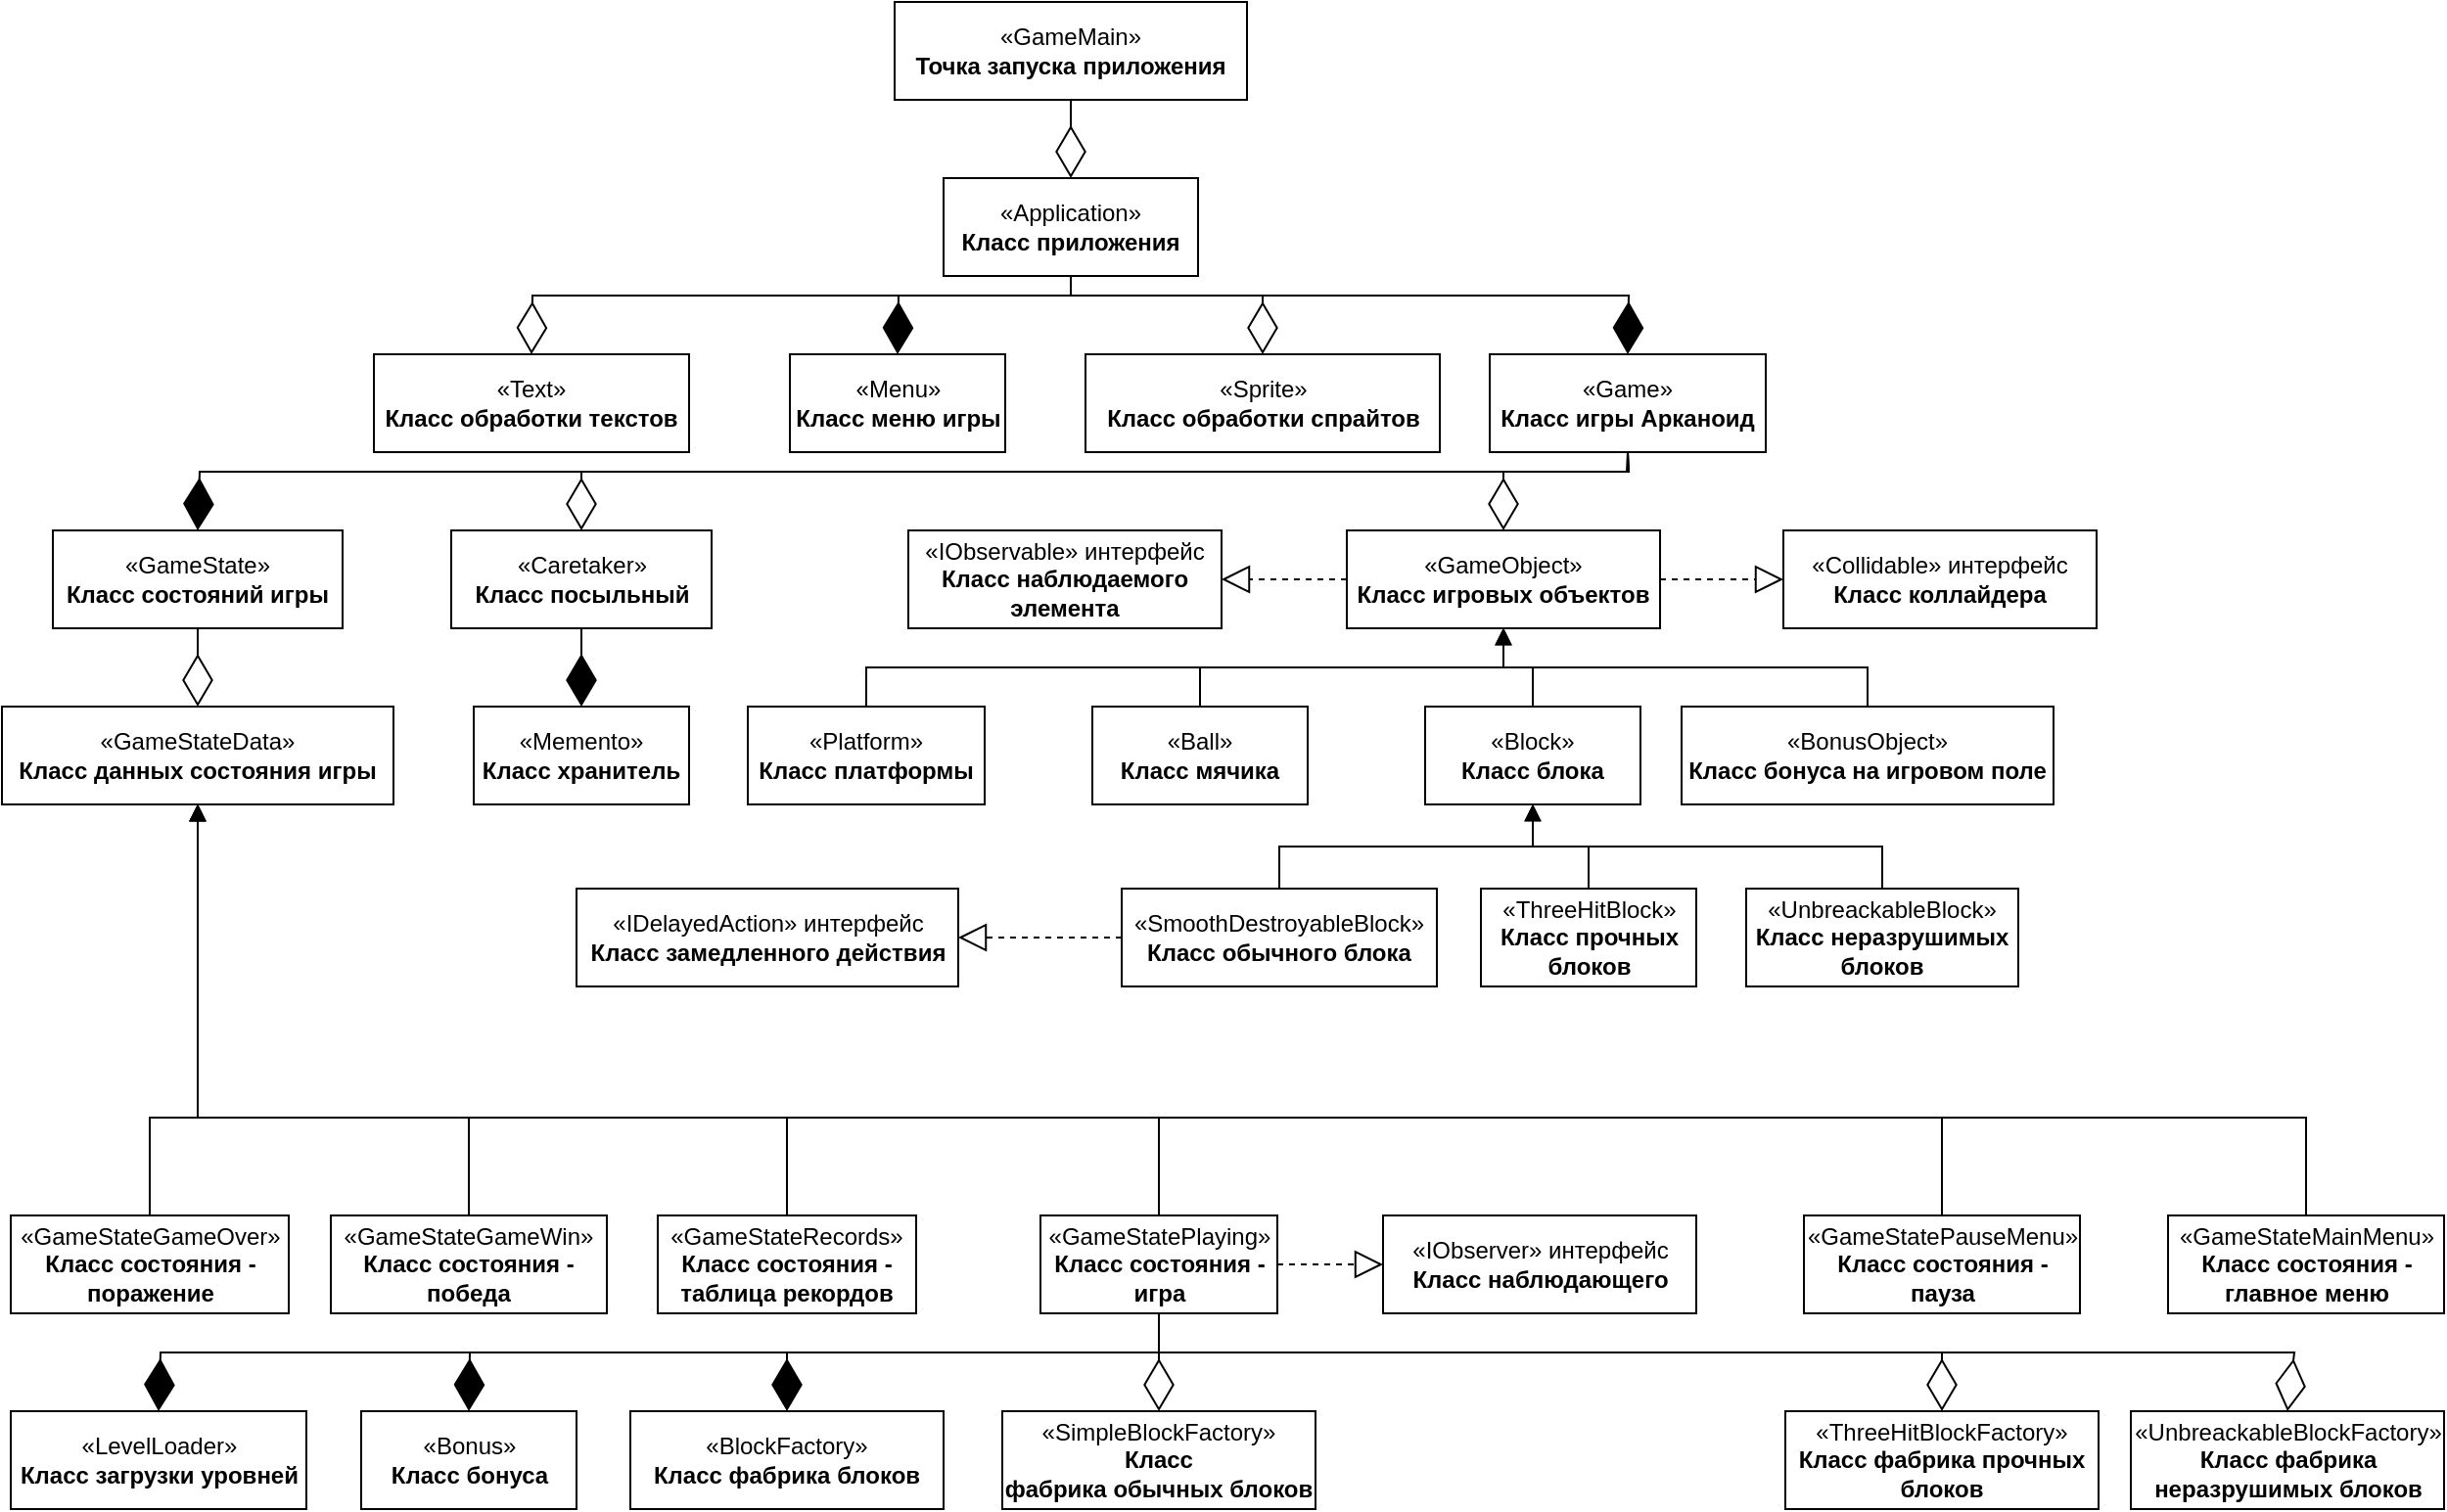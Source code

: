 <mxfile version="27.2.0">
  <diagram name="Страница — 1" id="KAG7-xwbJSDIVLrn3R9P">
    <mxGraphModel dx="1636" dy="743" grid="1" gridSize="10" guides="1" tooltips="1" connect="1" arrows="1" fold="1" page="1" pageScale="1" pageWidth="1169" pageHeight="1654" math="0" shadow="0" adaptiveColors="none">
      <root>
        <mxCell id="0" />
        <mxCell id="1" parent="0" />
        <mxCell id="ud38Ij3Un8TZlqnJXtzS-2" value="«Application»&lt;br&gt;&lt;b&gt;Класс приложения&lt;/b&gt;" style="html=1;whiteSpace=wrap;" vertex="1" parent="1">
          <mxGeometry x="520" y="120" width="130" height="50" as="geometry" />
        </mxCell>
        <mxCell id="ud38Ij3Un8TZlqnJXtzS-3" value="«Ball»&lt;br&gt;&lt;b&gt;Класс мячика&lt;/b&gt;" style="html=1;whiteSpace=wrap;" vertex="1" parent="1">
          <mxGeometry x="596" y="390" width="110" height="50" as="geometry" />
        </mxCell>
        <mxCell id="ud38Ij3Un8TZlqnJXtzS-4" value="«Block»&lt;br&gt;&lt;b&gt;Класс блока&lt;/b&gt;" style="html=1;whiteSpace=wrap;" vertex="1" parent="1">
          <mxGeometry x="766" y="390" width="110" height="50" as="geometry" />
        </mxCell>
        <mxCell id="ud38Ij3Un8TZlqnJXtzS-5" value="«BlockFactory»&lt;br&gt;&lt;b&gt;Класс фабрика блоков&lt;/b&gt;" style="html=1;whiteSpace=wrap;" vertex="1" parent="1">
          <mxGeometry x="360" y="750" width="160" height="50" as="geometry" />
        </mxCell>
        <mxCell id="ud38Ij3Un8TZlqnJXtzS-6" value="«Bonus»&lt;br&gt;&lt;b&gt;Класс бонуса&lt;/b&gt;" style="html=1;whiteSpace=wrap;" vertex="1" parent="1">
          <mxGeometry x="222.5" y="750" width="110" height="50" as="geometry" />
        </mxCell>
        <mxCell id="ud38Ij3Un8TZlqnJXtzS-8" value="«BonusObject»&lt;br&gt;&lt;b&gt;Класс бонуса на игровом поле&lt;/b&gt;" style="html=1;whiteSpace=wrap;" vertex="1" parent="1">
          <mxGeometry x="897" y="390" width="190" height="50" as="geometry" />
        </mxCell>
        <mxCell id="ud38Ij3Un8TZlqnJXtzS-9" value="«Caretaker»&lt;br&gt;&lt;b&gt;Класс посыльный&lt;/b&gt;" style="html=1;whiteSpace=wrap;" vertex="1" parent="1">
          <mxGeometry x="268.5" y="300" width="133" height="50" as="geometry" />
        </mxCell>
        <mxCell id="ud38Ij3Un8TZlqnJXtzS-10" value="«Game»&lt;br&gt;&lt;b&gt;Класс игры Арканоид&lt;/b&gt;" style="html=1;whiteSpace=wrap;" vertex="1" parent="1">
          <mxGeometry x="799" y="210" width="141" height="50" as="geometry" />
        </mxCell>
        <mxCell id="ud38Ij3Un8TZlqnJXtzS-11" value="«GameMain»&lt;br&gt;&lt;b&gt;Точка запуска приложения&lt;/b&gt;" style="html=1;whiteSpace=wrap;" vertex="1" parent="1">
          <mxGeometry x="495" y="30" width="180" height="50" as="geometry" />
        </mxCell>
        <mxCell id="ud38Ij3Un8TZlqnJXtzS-12" value="«GameObject»&lt;br&gt;&lt;b&gt;Класс игровых объектов&lt;/b&gt;" style="html=1;whiteSpace=wrap;" vertex="1" parent="1">
          <mxGeometry x="726" y="300" width="160" height="50" as="geometry" />
        </mxCell>
        <mxCell id="ud38Ij3Un8TZlqnJXtzS-13" value="«Memento»&lt;br&gt;&lt;b&gt;Класс хранитель&lt;/b&gt;" style="html=1;whiteSpace=wrap;" vertex="1" parent="1">
          <mxGeometry x="280" y="390" width="110" height="50" as="geometry" />
        </mxCell>
        <mxCell id="ud38Ij3Un8TZlqnJXtzS-14" value="«LevelLoader»&lt;br&gt;&lt;b&gt;Класс загрузки уровней&lt;/b&gt;" style="html=1;whiteSpace=wrap;" vertex="1" parent="1">
          <mxGeometry x="43.5" y="750" width="151" height="50" as="geometry" />
        </mxCell>
        <mxCell id="ud38Ij3Un8TZlqnJXtzS-15" value="«GameStateGameWin»&lt;br&gt;&lt;b&gt;Класс состояния - победа&lt;/b&gt;" style="html=1;whiteSpace=wrap;" vertex="1" parent="1">
          <mxGeometry x="207" y="650" width="141" height="50" as="geometry" />
        </mxCell>
        <mxCell id="ud38Ij3Un8TZlqnJXtzS-16" value="«GameStateMainMenu»&lt;br&gt;&lt;b&gt;Класс состояния - главное меню&lt;/b&gt;" style="html=1;whiteSpace=wrap;" vertex="1" parent="1">
          <mxGeometry x="1145.5" y="650" width="141" height="50" as="geometry" />
        </mxCell>
        <mxCell id="ud38Ij3Un8TZlqnJXtzS-17" value="«GameStateGameOver»&lt;br&gt;&lt;b&gt;Класс состояния - поражение&lt;/b&gt;" style="html=1;whiteSpace=wrap;" vertex="1" parent="1">
          <mxGeometry x="43.5" y="650" width="142" height="50" as="geometry" />
        </mxCell>
        <mxCell id="ud38Ij3Un8TZlqnJXtzS-18" value="«GameStateRecords»&lt;br&gt;&lt;b&gt;Класс состояния - таблица рекордов&lt;/b&gt;" style="html=1;whiteSpace=wrap;" vertex="1" parent="1">
          <mxGeometry x="374" y="650" width="132" height="50" as="geometry" />
        </mxCell>
        <mxCell id="ud38Ij3Un8TZlqnJXtzS-19" value="«GameStatePlaying»&lt;br&gt;&lt;b&gt;Класс состояния - игра&lt;/b&gt;" style="html=1;whiteSpace=wrap;" vertex="1" parent="1">
          <mxGeometry x="569.5" y="650" width="121" height="50" as="geometry" />
        </mxCell>
        <mxCell id="ud38Ij3Un8TZlqnJXtzS-20" value="«GameStateData»&lt;br&gt;&lt;b&gt;Класс данных состояния игры&lt;/b&gt;" style="html=1;whiteSpace=wrap;" vertex="1" parent="1">
          <mxGeometry x="39" y="390" width="200" height="50" as="geometry" />
        </mxCell>
        <mxCell id="ud38Ij3Un8TZlqnJXtzS-21" value="«GameState»&lt;br&gt;&lt;b&gt;Класс состояний игры&lt;/b&gt;" style="html=1;whiteSpace=wrap;" vertex="1" parent="1">
          <mxGeometry x="65" y="300" width="148" height="50" as="geometry" />
        </mxCell>
        <mxCell id="ud38Ij3Un8TZlqnJXtzS-22" value="«GameStatePauseMenu»&lt;br&gt;&lt;b&gt;Класс состояния - пауза&lt;/b&gt;" style="html=1;whiteSpace=wrap;" vertex="1" parent="1">
          <mxGeometry x="959.5" y="650" width="141" height="50" as="geometry" />
        </mxCell>
        <mxCell id="ud38Ij3Un8TZlqnJXtzS-23" value="«UnbreackableBlockFactory»&lt;br&gt;&lt;b&gt;Класс фабрика неразрушимых блоков&lt;/b&gt;" style="html=1;whiteSpace=wrap;" vertex="1" parent="1">
          <mxGeometry x="1126.5" y="750" width="160" height="50" as="geometry" />
        </mxCell>
        <mxCell id="ud38Ij3Un8TZlqnJXtzS-24" value="«UnbreackableBlock»&lt;br&gt;&lt;b&gt;Класс неразрушимых блоков&lt;/b&gt;" style="html=1;whiteSpace=wrap;" vertex="1" parent="1">
          <mxGeometry x="930" y="483" width="139" height="50" as="geometry" />
        </mxCell>
        <mxCell id="ud38Ij3Un8TZlqnJXtzS-25" value="«SmoothDestroyableBlock»&lt;br&gt;&lt;b&gt;Класс обычного блока&lt;/b&gt;" style="html=1;whiteSpace=wrap;" vertex="1" parent="1">
          <mxGeometry x="611" y="483" width="161" height="50" as="geometry" />
        </mxCell>
        <mxCell id="ud38Ij3Un8TZlqnJXtzS-26" value="«Sprite»&lt;br&gt;&lt;b&gt;Класс обработки спрайтов&lt;/b&gt;" style="html=1;whiteSpace=wrap;" vertex="1" parent="1">
          <mxGeometry x="592.5" y="210" width="181" height="50" as="geometry" />
        </mxCell>
        <mxCell id="ud38Ij3Un8TZlqnJXtzS-27" value="«SimpleBlockFactory»&lt;br&gt;&lt;b&gt;Класс фабрика&amp;nbsp;&lt;/b&gt;&lt;b&gt;обычных&lt;/b&gt;&lt;b&gt;&amp;nbsp;блоков&lt;/b&gt;" style="html=1;whiteSpace=wrap;" vertex="1" parent="1">
          <mxGeometry x="550" y="750" width="160" height="50" as="geometry" />
        </mxCell>
        <mxCell id="ud38Ij3Un8TZlqnJXtzS-28" value="«ThreeHitBlockFactory»&lt;br&gt;&lt;b&gt;Класс фабрика прочных блоков&lt;/b&gt;" style="html=1;whiteSpace=wrap;" vertex="1" parent="1">
          <mxGeometry x="950" y="750" width="160" height="50" as="geometry" />
        </mxCell>
        <mxCell id="ud38Ij3Un8TZlqnJXtzS-29" value="«ThreeHitBlock»&lt;br&gt;&lt;b&gt;Класс прочных блоков&lt;/b&gt;" style="html=1;whiteSpace=wrap;" vertex="1" parent="1">
          <mxGeometry x="794.5" y="483" width="110" height="50" as="geometry" />
        </mxCell>
        <mxCell id="ud38Ij3Un8TZlqnJXtzS-30" value="«Platform»&lt;br&gt;&lt;b&gt;Класс платформы&lt;/b&gt;" style="html=1;whiteSpace=wrap;" vertex="1" parent="1">
          <mxGeometry x="420" y="390" width="121" height="50" as="geometry" />
        </mxCell>
        <mxCell id="ud38Ij3Un8TZlqnJXtzS-31" value="«Menu»&lt;br&gt;&lt;b&gt;Класс меню игры&lt;/b&gt;" style="html=1;whiteSpace=wrap;" vertex="1" parent="1">
          <mxGeometry x="441.5" y="210" width="110" height="50" as="geometry" />
        </mxCell>
        <mxCell id="ud38Ij3Un8TZlqnJXtzS-32" value="«Text»&lt;br&gt;&lt;b&gt;Класс обработки текстов&lt;/b&gt;" style="html=1;whiteSpace=wrap;" vertex="1" parent="1">
          <mxGeometry x="229" y="210" width="161" height="50" as="geometry" />
        </mxCell>
        <mxCell id="ud38Ij3Un8TZlqnJXtzS-39" value="«Collidable» интерфейс&lt;br&gt;&lt;b&gt;Класс коллайдера&lt;/b&gt;" style="html=1;whiteSpace=wrap;" vertex="1" parent="1">
          <mxGeometry x="949" y="300" width="160" height="50" as="geometry" />
        </mxCell>
        <mxCell id="ud38Ij3Un8TZlqnJXtzS-40" value="«IObservable» интерфейс&lt;br&gt;&lt;b&gt;Класс наблюдаемого элемента&lt;/b&gt;" style="html=1;whiteSpace=wrap;" vertex="1" parent="1">
          <mxGeometry x="502" y="300" width="160" height="50" as="geometry" />
        </mxCell>
        <mxCell id="ud38Ij3Un8TZlqnJXtzS-41" value="«IObserver» интерфейс&lt;br&gt;&lt;b&gt;Класс наблюдающего&lt;/b&gt;" style="html=1;whiteSpace=wrap;" vertex="1" parent="1">
          <mxGeometry x="744.5" y="650" width="160" height="50" as="geometry" />
        </mxCell>
        <mxCell id="ud38Ij3Un8TZlqnJXtzS-42" value="«IDelayedAction» интерфейс&lt;br&gt;&lt;b&gt;Класс замедленного действия&lt;/b&gt;" style="html=1;whiteSpace=wrap;" vertex="1" parent="1">
          <mxGeometry x="332.5" y="483" width="195" height="50" as="geometry" />
        </mxCell>
        <mxCell id="ud38Ij3Un8TZlqnJXtzS-43" value="" style="endArrow=block;dashed=1;endFill=0;endSize=12;html=1;rounded=0;entryX=0;entryY=0.5;entryDx=0;entryDy=0;exitX=1;exitY=0.5;exitDx=0;exitDy=0;" edge="1" parent="1" source="ud38Ij3Un8TZlqnJXtzS-12" target="ud38Ij3Un8TZlqnJXtzS-39">
          <mxGeometry width="160" relative="1" as="geometry">
            <mxPoint x="659" y="530" as="sourcePoint" />
            <mxPoint x="819" y="530" as="targetPoint" />
          </mxGeometry>
        </mxCell>
        <mxCell id="ud38Ij3Un8TZlqnJXtzS-44" value="" style="endArrow=block;dashed=1;endFill=0;endSize=12;html=1;rounded=0;exitX=1;exitY=0.5;exitDx=0;exitDy=0;entryX=0;entryY=0.5;entryDx=0;entryDy=0;" edge="1" parent="1" source="ud38Ij3Un8TZlqnJXtzS-19" target="ud38Ij3Un8TZlqnJXtzS-41">
          <mxGeometry width="160" relative="1" as="geometry">
            <mxPoint x="883" y="365" as="sourcePoint" />
            <mxPoint x="780" y="610" as="targetPoint" />
          </mxGeometry>
        </mxCell>
        <mxCell id="ud38Ij3Un8TZlqnJXtzS-45" value="" style="endArrow=block;dashed=1;endFill=0;endSize=12;html=1;rounded=0;entryX=1;entryY=0.5;entryDx=0;entryDy=0;exitX=0;exitY=0.5;exitDx=0;exitDy=0;" edge="1" parent="1" source="ud38Ij3Un8TZlqnJXtzS-25" target="ud38Ij3Un8TZlqnJXtzS-42">
          <mxGeometry width="160" relative="1" as="geometry">
            <mxPoint x="330" y="600" as="sourcePoint" />
            <mxPoint x="470" y="560" as="targetPoint" />
          </mxGeometry>
        </mxCell>
        <mxCell id="ud38Ij3Un8TZlqnJXtzS-47" value="" style="endArrow=block;dashed=1;endFill=0;endSize=12;html=1;rounded=0;entryX=1;entryY=0.5;entryDx=0;entryDy=0;exitX=0;exitY=0.5;exitDx=0;exitDy=0;" edge="1" parent="1" source="ud38Ij3Un8TZlqnJXtzS-12" target="ud38Ij3Un8TZlqnJXtzS-40">
          <mxGeometry width="160" relative="1" as="geometry">
            <mxPoint x="902" y="335" as="sourcePoint" />
            <mxPoint x="959" y="335" as="targetPoint" />
          </mxGeometry>
        </mxCell>
        <mxCell id="ud38Ij3Un8TZlqnJXtzS-51" value="" style="endArrow=block;endFill=1;html=1;edgeStyle=orthogonalEdgeStyle;align=left;verticalAlign=top;rounded=0;exitX=0.5;exitY=0;exitDx=0;exitDy=0;entryX=0.5;entryY=1;entryDx=0;entryDy=0;" edge="1" parent="1" source="ud38Ij3Un8TZlqnJXtzS-25" target="ud38Ij3Un8TZlqnJXtzS-4">
          <mxGeometry x="-1" relative="1" as="geometry">
            <mxPoint x="662" y="580" as="sourcePoint" />
            <mxPoint x="822" y="580" as="targetPoint" />
          </mxGeometry>
        </mxCell>
        <mxCell id="ud38Ij3Un8TZlqnJXtzS-52" value="" style="endArrow=block;endFill=1;html=1;edgeStyle=orthogonalEdgeStyle;align=left;verticalAlign=top;rounded=0;exitX=0.5;exitY=0;exitDx=0;exitDy=0;entryX=0.5;entryY=1;entryDx=0;entryDy=0;" edge="1" parent="1" source="ud38Ij3Un8TZlqnJXtzS-29" target="ud38Ij3Un8TZlqnJXtzS-4">
          <mxGeometry x="-1" relative="1" as="geometry">
            <mxPoint x="702" y="493" as="sourcePoint" />
            <mxPoint x="831" y="450" as="targetPoint" />
          </mxGeometry>
        </mxCell>
        <mxCell id="ud38Ij3Un8TZlqnJXtzS-53" value="" style="endArrow=block;endFill=1;html=1;edgeStyle=orthogonalEdgeStyle;align=left;verticalAlign=top;rounded=0;exitX=0.5;exitY=0;exitDx=0;exitDy=0;entryX=0.5;entryY=1;entryDx=0;entryDy=0;" edge="1" parent="1" source="ud38Ij3Un8TZlqnJXtzS-24" target="ud38Ij3Un8TZlqnJXtzS-4">
          <mxGeometry x="-1" relative="1" as="geometry">
            <mxPoint x="860" y="493" as="sourcePoint" />
            <mxPoint x="860" y="450" as="targetPoint" />
          </mxGeometry>
        </mxCell>
        <mxCell id="ud38Ij3Un8TZlqnJXtzS-54" value="" style="endArrow=block;endFill=1;html=1;edgeStyle=orthogonalEdgeStyle;align=left;verticalAlign=top;rounded=0;exitX=0.5;exitY=0;exitDx=0;exitDy=0;entryX=0.5;entryY=1;entryDx=0;entryDy=0;" edge="1" parent="1" source="ud38Ij3Un8TZlqnJXtzS-16" target="ud38Ij3Un8TZlqnJXtzS-20">
          <mxGeometry x="-1" relative="1" as="geometry">
            <mxPoint x="1146" y="380" as="sourcePoint" />
            <mxPoint x="1306" y="380" as="targetPoint" />
            <Array as="points">
              <mxPoint x="1216" y="600" />
              <mxPoint x="139" y="600" />
            </Array>
          </mxGeometry>
        </mxCell>
        <mxCell id="ud38Ij3Un8TZlqnJXtzS-56" value="" style="endArrow=block;endFill=1;html=1;edgeStyle=orthogonalEdgeStyle;align=left;verticalAlign=top;rounded=0;exitX=0.5;exitY=0;exitDx=0;exitDy=0;entryX=0.5;entryY=1;entryDx=0;entryDy=0;" edge="1" parent="1" source="ud38Ij3Un8TZlqnJXtzS-22" target="ud38Ij3Un8TZlqnJXtzS-20">
          <mxGeometry x="-1" relative="1" as="geometry">
            <mxPoint x="1146" y="380" as="sourcePoint" />
            <mxPoint x="1306" y="380" as="targetPoint" />
            <Array as="points">
              <mxPoint x="1030" y="600" />
              <mxPoint x="139" y="600" />
            </Array>
          </mxGeometry>
        </mxCell>
        <mxCell id="ud38Ij3Un8TZlqnJXtzS-57" value="" style="endArrow=block;endFill=1;html=1;edgeStyle=orthogonalEdgeStyle;align=left;verticalAlign=top;rounded=0;exitX=0.5;exitY=0;exitDx=0;exitDy=0;entryX=0.5;entryY=1;entryDx=0;entryDy=0;" edge="1" parent="1" source="ud38Ij3Un8TZlqnJXtzS-19" target="ud38Ij3Un8TZlqnJXtzS-20">
          <mxGeometry x="-1" relative="1" as="geometry">
            <mxPoint x="1146" y="380" as="sourcePoint" />
            <mxPoint x="1306" y="380" as="targetPoint" />
            <Array as="points">
              <mxPoint x="630" y="600" />
              <mxPoint x="139" y="600" />
            </Array>
          </mxGeometry>
        </mxCell>
        <mxCell id="ud38Ij3Un8TZlqnJXtzS-58" value="" style="endArrow=block;endFill=1;html=1;edgeStyle=orthogonalEdgeStyle;align=left;verticalAlign=top;rounded=0;exitX=0.5;exitY=0;exitDx=0;exitDy=0;entryX=0.5;entryY=1;entryDx=0;entryDy=0;" edge="1" parent="1" source="ud38Ij3Un8TZlqnJXtzS-18" target="ud38Ij3Un8TZlqnJXtzS-20">
          <mxGeometry x="-1" relative="1" as="geometry">
            <mxPoint x="1146" y="380" as="sourcePoint" />
            <mxPoint x="1306" y="380" as="targetPoint" />
            <Array as="points">
              <mxPoint x="440" y="600" />
              <mxPoint x="139" y="600" />
            </Array>
          </mxGeometry>
        </mxCell>
        <mxCell id="ud38Ij3Un8TZlqnJXtzS-59" value="" style="endArrow=block;endFill=1;html=1;edgeStyle=orthogonalEdgeStyle;align=left;verticalAlign=top;rounded=0;exitX=0.5;exitY=0;exitDx=0;exitDy=0;entryX=0.5;entryY=1;entryDx=0;entryDy=0;" edge="1" parent="1" source="ud38Ij3Un8TZlqnJXtzS-15" target="ud38Ij3Un8TZlqnJXtzS-20">
          <mxGeometry x="-1" relative="1" as="geometry">
            <mxPoint x="1146" y="380" as="sourcePoint" />
            <mxPoint x="1306" y="380" as="targetPoint" />
            <Array as="points">
              <mxPoint x="278" y="600" />
              <mxPoint x="139" y="600" />
            </Array>
          </mxGeometry>
        </mxCell>
        <mxCell id="ud38Ij3Un8TZlqnJXtzS-60" value="" style="endArrow=block;endFill=1;html=1;edgeStyle=orthogonalEdgeStyle;align=left;verticalAlign=top;rounded=0;exitX=0.5;exitY=0;exitDx=0;exitDy=0;entryX=0.5;entryY=1;entryDx=0;entryDy=0;" edge="1" parent="1" source="ud38Ij3Un8TZlqnJXtzS-17" target="ud38Ij3Un8TZlqnJXtzS-20">
          <mxGeometry x="-1" relative="1" as="geometry">
            <mxPoint x="1146" y="380" as="sourcePoint" />
            <mxPoint x="1306" y="380" as="targetPoint" />
            <Array as="points">
              <mxPoint x="115" y="600" />
              <mxPoint x="139" y="600" />
            </Array>
          </mxGeometry>
        </mxCell>
        <mxCell id="ud38Ij3Un8TZlqnJXtzS-61" value="" style="endArrow=block;endFill=1;html=1;edgeStyle=orthogonalEdgeStyle;align=left;verticalAlign=top;rounded=0;exitX=0.5;exitY=0;exitDx=0;exitDy=0;entryX=0.5;entryY=1;entryDx=0;entryDy=0;" edge="1" parent="1" source="ud38Ij3Un8TZlqnJXtzS-30" target="ud38Ij3Un8TZlqnJXtzS-12">
          <mxGeometry x="-1" relative="1" as="geometry">
            <mxPoint x="1146" y="380" as="sourcePoint" />
            <mxPoint x="1306" y="380" as="targetPoint" />
          </mxGeometry>
        </mxCell>
        <mxCell id="ud38Ij3Un8TZlqnJXtzS-62" value="" style="endArrow=block;endFill=1;html=1;edgeStyle=orthogonalEdgeStyle;align=left;verticalAlign=top;rounded=0;exitX=0.5;exitY=0;exitDx=0;exitDy=0;entryX=0.5;entryY=1;entryDx=0;entryDy=0;" edge="1" parent="1" source="ud38Ij3Un8TZlqnJXtzS-8" target="ud38Ij3Un8TZlqnJXtzS-12">
          <mxGeometry x="-1" relative="1" as="geometry">
            <mxPoint x="1146" y="380" as="sourcePoint" />
            <mxPoint x="1306" y="380" as="targetPoint" />
          </mxGeometry>
        </mxCell>
        <mxCell id="ud38Ij3Un8TZlqnJXtzS-63" value="" style="endArrow=block;endFill=1;html=1;edgeStyle=orthogonalEdgeStyle;align=left;verticalAlign=top;rounded=0;exitX=0.5;exitY=0;exitDx=0;exitDy=0;entryX=0.5;entryY=1;entryDx=0;entryDy=0;" edge="1" parent="1" source="ud38Ij3Un8TZlqnJXtzS-4" target="ud38Ij3Un8TZlqnJXtzS-12">
          <mxGeometry x="-1" relative="1" as="geometry">
            <mxPoint x="1146" y="380" as="sourcePoint" />
            <mxPoint x="1306" y="380" as="targetPoint" />
          </mxGeometry>
        </mxCell>
        <mxCell id="ud38Ij3Un8TZlqnJXtzS-64" value="" style="endArrow=block;endFill=1;html=1;edgeStyle=orthogonalEdgeStyle;align=left;verticalAlign=top;rounded=0;exitX=0.5;exitY=0;exitDx=0;exitDy=0;entryX=0.5;entryY=1;entryDx=0;entryDy=0;" edge="1" parent="1" source="ud38Ij3Un8TZlqnJXtzS-3" target="ud38Ij3Un8TZlqnJXtzS-12">
          <mxGeometry x="-1" relative="1" as="geometry">
            <mxPoint x="1146" y="380" as="sourcePoint" />
            <mxPoint x="1306" y="380" as="targetPoint" />
          </mxGeometry>
        </mxCell>
        <mxCell id="ud38Ij3Un8TZlqnJXtzS-65" value="" style="endArrow=diamondThin;endFill=1;endSize=24;html=1;rounded=0;exitX=0.5;exitY=1;exitDx=0;exitDy=0;entryX=0.5;entryY=0;entryDx=0;entryDy=0;" edge="1" parent="1" source="ud38Ij3Un8TZlqnJXtzS-2" target="ud38Ij3Un8TZlqnJXtzS-10">
          <mxGeometry width="160" relative="1" as="geometry">
            <mxPoint x="820" y="130" as="sourcePoint" />
            <mxPoint x="980" y="130" as="targetPoint" />
            <Array as="points">
              <mxPoint x="585" y="180" />
              <mxPoint x="870" y="180" />
            </Array>
          </mxGeometry>
        </mxCell>
        <mxCell id="ud38Ij3Un8TZlqnJXtzS-68" value="" style="endArrow=diamondThin;endFill=1;endSize=24;html=1;rounded=0;exitX=0.5;exitY=1;exitDx=0;exitDy=0;entryX=0.5;entryY=0;entryDx=0;entryDy=0;" edge="1" parent="1" source="ud38Ij3Un8TZlqnJXtzS-2" target="ud38Ij3Un8TZlqnJXtzS-31">
          <mxGeometry width="160" relative="1" as="geometry">
            <mxPoint x="595" y="180" as="sourcePoint" />
            <mxPoint x="880" y="220" as="targetPoint" />
            <Array as="points">
              <mxPoint x="585" y="180" />
              <mxPoint x="497" y="180" />
            </Array>
          </mxGeometry>
        </mxCell>
        <mxCell id="ud38Ij3Un8TZlqnJXtzS-69" value="" style="endArrow=diamondThin;endFill=0;endSize=24;html=1;rounded=0;exitX=0.5;exitY=1;exitDx=0;exitDy=0;" edge="1" parent="1" source="ud38Ij3Un8TZlqnJXtzS-2">
          <mxGeometry width="160" relative="1" as="geometry">
            <mxPoint x="530" y="340" as="sourcePoint" />
            <mxPoint x="683" y="210" as="targetPoint" />
            <Array as="points">
              <mxPoint x="585" y="180" />
              <mxPoint x="683" y="180" />
            </Array>
          </mxGeometry>
        </mxCell>
        <mxCell id="ud38Ij3Un8TZlqnJXtzS-70" value="" style="endArrow=diamondThin;endFill=0;endSize=24;html=1;rounded=0;exitX=0.5;exitY=1;exitDx=0;exitDy=0;entryX=0.5;entryY=0;entryDx=0;entryDy=0;" edge="1" parent="1" source="ud38Ij3Un8TZlqnJXtzS-2" target="ud38Ij3Un8TZlqnJXtzS-32">
          <mxGeometry width="160" relative="1" as="geometry">
            <mxPoint x="595" y="180" as="sourcePoint" />
            <mxPoint x="693" y="220" as="targetPoint" />
            <Array as="points">
              <mxPoint x="585" y="180" />
              <mxPoint x="310" y="180" />
            </Array>
          </mxGeometry>
        </mxCell>
        <mxCell id="ud38Ij3Un8TZlqnJXtzS-71" value="" style="endArrow=diamondThin;endFill=0;endSize=24;html=1;rounded=0;exitX=0.5;exitY=1;exitDx=0;exitDy=0;entryX=0.5;entryY=0;entryDx=0;entryDy=0;" edge="1" parent="1" source="ud38Ij3Un8TZlqnJXtzS-10" target="ud38Ij3Un8TZlqnJXtzS-12">
          <mxGeometry width="160" relative="1" as="geometry">
            <mxPoint x="595" y="180" as="sourcePoint" />
            <mxPoint x="693" y="220" as="targetPoint" />
            <Array as="points">
              <mxPoint x="870" y="270" />
              <mxPoint x="806" y="270" />
            </Array>
          </mxGeometry>
        </mxCell>
        <mxCell id="ud38Ij3Un8TZlqnJXtzS-74" value="" style="endArrow=diamondThin;endFill=1;endSize=24;html=1;rounded=0;exitX=0.5;exitY=1;exitDx=0;exitDy=0;entryX=0.5;entryY=0;entryDx=0;entryDy=0;" edge="1" parent="1" source="ud38Ij3Un8TZlqnJXtzS-9" target="ud38Ij3Un8TZlqnJXtzS-13">
          <mxGeometry width="160" relative="1" as="geometry">
            <mxPoint x="440" y="150" as="sourcePoint" />
            <mxPoint x="600" y="150" as="targetPoint" />
          </mxGeometry>
        </mxCell>
        <mxCell id="ud38Ij3Un8TZlqnJXtzS-75" value="" style="endArrow=diamondThin;endFill=0;endSize=24;html=1;rounded=0;exitX=0.5;exitY=1;exitDx=0;exitDy=0;entryX=0.5;entryY=0;entryDx=0;entryDy=0;" edge="1" parent="1" source="ud38Ij3Un8TZlqnJXtzS-10" target="ud38Ij3Un8TZlqnJXtzS-9">
          <mxGeometry width="160" relative="1" as="geometry">
            <mxPoint x="880" y="270" as="sourcePoint" />
            <mxPoint x="816" y="310" as="targetPoint" />
            <Array as="points">
              <mxPoint x="870" y="270" />
              <mxPoint x="335" y="270" />
            </Array>
          </mxGeometry>
        </mxCell>
        <mxCell id="ud38Ij3Un8TZlqnJXtzS-76" value="" style="endArrow=diamondThin;endFill=1;endSize=24;html=1;rounded=0;exitX=0.5;exitY=1;exitDx=0;exitDy=0;entryX=0.5;entryY=0;entryDx=0;entryDy=0;" edge="1" parent="1" source="ud38Ij3Un8TZlqnJXtzS-10" target="ud38Ij3Un8TZlqnJXtzS-21">
          <mxGeometry width="160" relative="1" as="geometry">
            <mxPoint x="470" y="370" as="sourcePoint" />
            <mxPoint x="630" y="370" as="targetPoint" />
            <Array as="points">
              <mxPoint x="869" y="270" />
              <mxPoint x="140" y="270" />
            </Array>
          </mxGeometry>
        </mxCell>
        <mxCell id="ud38Ij3Un8TZlqnJXtzS-77" value="" style="endArrow=diamondThin;endFill=0;endSize=24;html=1;rounded=0;exitX=0.5;exitY=1;exitDx=0;exitDy=0;entryX=0.5;entryY=0;entryDx=0;entryDy=0;" edge="1" parent="1" source="ud38Ij3Un8TZlqnJXtzS-11" target="ud38Ij3Un8TZlqnJXtzS-2">
          <mxGeometry width="160" relative="1" as="geometry">
            <mxPoint x="470" y="300" as="sourcePoint" />
            <mxPoint x="630" y="300" as="targetPoint" />
          </mxGeometry>
        </mxCell>
        <mxCell id="ud38Ij3Un8TZlqnJXtzS-78" value="" style="endArrow=diamondThin;endFill=0;endSize=24;html=1;rounded=0;exitX=0.5;exitY=1;exitDx=0;exitDy=0;entryX=0.5;entryY=0;entryDx=0;entryDy=0;" edge="1" parent="1" source="ud38Ij3Un8TZlqnJXtzS-21" target="ud38Ij3Un8TZlqnJXtzS-20">
          <mxGeometry width="160" relative="1" as="geometry">
            <mxPoint x="470" y="300" as="sourcePoint" />
            <mxPoint x="630" y="300" as="targetPoint" />
          </mxGeometry>
        </mxCell>
        <mxCell id="ud38Ij3Un8TZlqnJXtzS-79" value="" style="endArrow=diamondThin;endFill=1;endSize=24;html=1;rounded=0;exitX=0.5;exitY=1;exitDx=0;exitDy=0;entryX=0.5;entryY=0;entryDx=0;entryDy=0;" edge="1" parent="1" source="ud38Ij3Un8TZlqnJXtzS-19" target="ud38Ij3Un8TZlqnJXtzS-14">
          <mxGeometry width="160" relative="1" as="geometry">
            <mxPoint x="741" y="779" as="sourcePoint" />
            <mxPoint x="901" y="779" as="targetPoint" />
            <Array as="points">
              <mxPoint x="630" y="720" />
              <mxPoint x="120" y="720" />
            </Array>
          </mxGeometry>
        </mxCell>
        <mxCell id="ud38Ij3Un8TZlqnJXtzS-80" value="" style="endArrow=diamondThin;endFill=1;endSize=24;html=1;rounded=0;exitX=0.5;exitY=1;exitDx=0;exitDy=0;entryX=0.5;entryY=0;entryDx=0;entryDy=0;" edge="1" parent="1" source="ud38Ij3Un8TZlqnJXtzS-19" target="ud38Ij3Un8TZlqnJXtzS-6">
          <mxGeometry width="160" relative="1" as="geometry">
            <mxPoint x="640" y="710" as="sourcePoint" />
            <mxPoint x="129" y="760" as="targetPoint" />
            <Array as="points">
              <mxPoint x="630" y="720" />
              <mxPoint x="278" y="720" />
            </Array>
          </mxGeometry>
        </mxCell>
        <mxCell id="ud38Ij3Un8TZlqnJXtzS-81" value="" style="endArrow=diamondThin;endFill=1;endSize=24;html=1;rounded=0;exitX=0.5;exitY=1;exitDx=0;exitDy=0;entryX=0.5;entryY=0;entryDx=0;entryDy=0;" edge="1" parent="1" source="ud38Ij3Un8TZlqnJXtzS-19" target="ud38Ij3Un8TZlqnJXtzS-5">
          <mxGeometry width="160" relative="1" as="geometry">
            <mxPoint x="640" y="710" as="sourcePoint" />
            <mxPoint x="288" y="760" as="targetPoint" />
            <Array as="points">
              <mxPoint x="630" y="720" />
              <mxPoint x="440" y="720" />
            </Array>
          </mxGeometry>
        </mxCell>
        <mxCell id="ud38Ij3Un8TZlqnJXtzS-82" value="" style="endArrow=diamondThin;endFill=0;endSize=24;html=1;rounded=0;entryX=0.5;entryY=0;entryDx=0;entryDy=0;" edge="1" parent="1" target="ud38Ij3Un8TZlqnJXtzS-23">
          <mxGeometry width="160" relative="1" as="geometry">
            <mxPoint x="630" y="700" as="sourcePoint" />
            <mxPoint x="662" y="870" as="targetPoint" />
            <Array as="points">
              <mxPoint x="630" y="720" />
              <mxPoint x="1210" y="720" />
            </Array>
          </mxGeometry>
        </mxCell>
        <mxCell id="ud38Ij3Un8TZlqnJXtzS-83" value="" style="endArrow=diamondThin;endFill=0;endSize=24;html=1;rounded=0;entryX=0.5;entryY=0;entryDx=0;entryDy=0;" edge="1" parent="1" target="ud38Ij3Un8TZlqnJXtzS-27">
          <mxGeometry width="160" relative="1" as="geometry">
            <mxPoint x="630" y="700" as="sourcePoint" />
            <mxPoint x="672" y="880" as="targetPoint" />
          </mxGeometry>
        </mxCell>
        <mxCell id="ud38Ij3Un8TZlqnJXtzS-84" value="" style="endArrow=diamondThin;endFill=0;endSize=24;html=1;rounded=0;entryX=0.5;entryY=0;entryDx=0;entryDy=0;" edge="1" parent="1" target="ud38Ij3Un8TZlqnJXtzS-28">
          <mxGeometry width="160" relative="1" as="geometry">
            <mxPoint x="630" y="700" as="sourcePoint" />
            <mxPoint x="835" y="720" as="targetPoint" />
            <Array as="points">
              <mxPoint x="630" y="720" />
              <mxPoint x="1030" y="720" />
            </Array>
          </mxGeometry>
        </mxCell>
      </root>
    </mxGraphModel>
  </diagram>
</mxfile>
